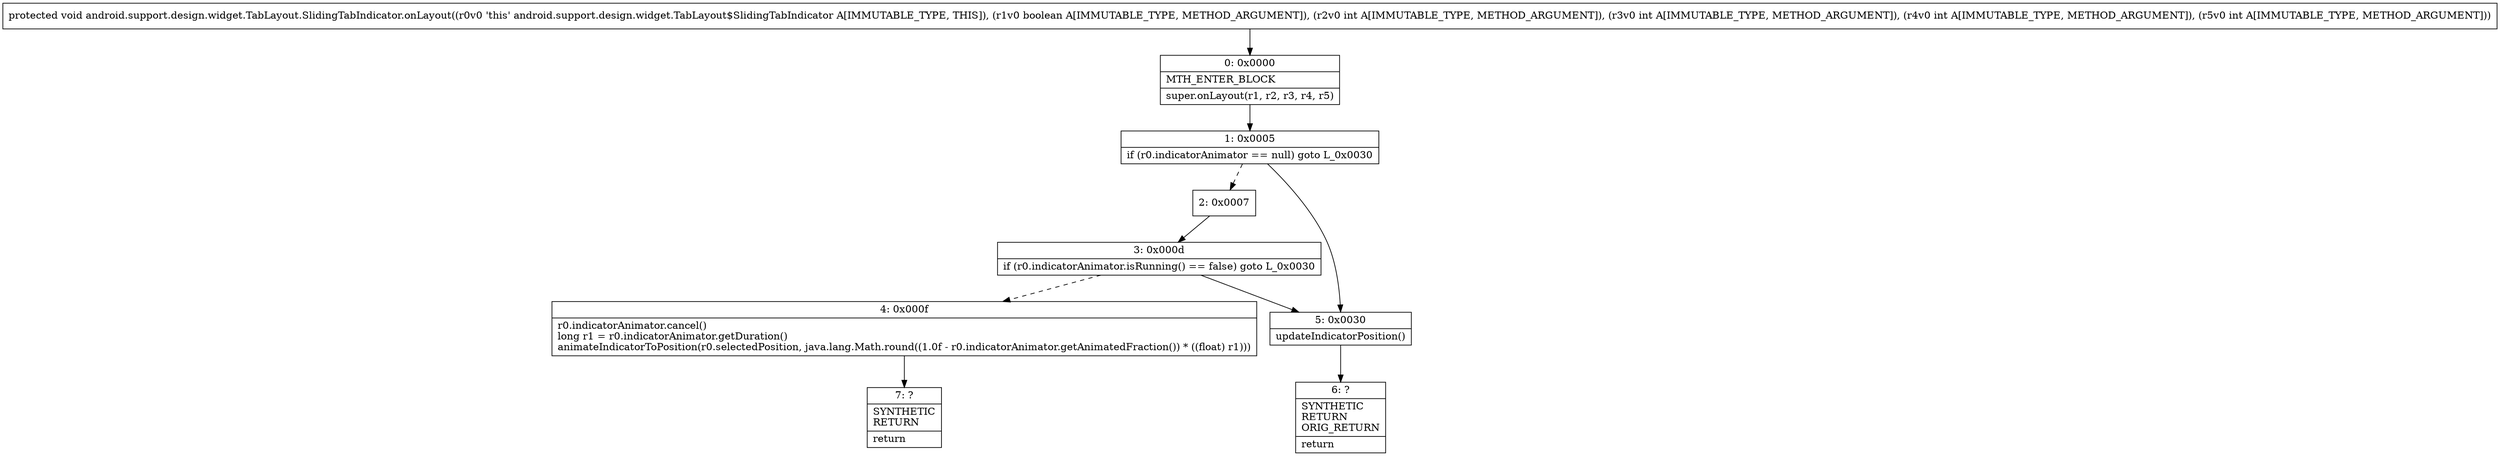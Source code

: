 digraph "CFG forandroid.support.design.widget.TabLayout.SlidingTabIndicator.onLayout(ZIIII)V" {
Node_0 [shape=record,label="{0\:\ 0x0000|MTH_ENTER_BLOCK\l|super.onLayout(r1, r2, r3, r4, r5)\l}"];
Node_1 [shape=record,label="{1\:\ 0x0005|if (r0.indicatorAnimator == null) goto L_0x0030\l}"];
Node_2 [shape=record,label="{2\:\ 0x0007}"];
Node_3 [shape=record,label="{3\:\ 0x000d|if (r0.indicatorAnimator.isRunning() == false) goto L_0x0030\l}"];
Node_4 [shape=record,label="{4\:\ 0x000f|r0.indicatorAnimator.cancel()\llong r1 = r0.indicatorAnimator.getDuration()\lanimateIndicatorToPosition(r0.selectedPosition, java.lang.Math.round((1.0f \- r0.indicatorAnimator.getAnimatedFraction()) * ((float) r1)))\l}"];
Node_5 [shape=record,label="{5\:\ 0x0030|updateIndicatorPosition()\l}"];
Node_6 [shape=record,label="{6\:\ ?|SYNTHETIC\lRETURN\lORIG_RETURN\l|return\l}"];
Node_7 [shape=record,label="{7\:\ ?|SYNTHETIC\lRETURN\l|return\l}"];
MethodNode[shape=record,label="{protected void android.support.design.widget.TabLayout.SlidingTabIndicator.onLayout((r0v0 'this' android.support.design.widget.TabLayout$SlidingTabIndicator A[IMMUTABLE_TYPE, THIS]), (r1v0 boolean A[IMMUTABLE_TYPE, METHOD_ARGUMENT]), (r2v0 int A[IMMUTABLE_TYPE, METHOD_ARGUMENT]), (r3v0 int A[IMMUTABLE_TYPE, METHOD_ARGUMENT]), (r4v0 int A[IMMUTABLE_TYPE, METHOD_ARGUMENT]), (r5v0 int A[IMMUTABLE_TYPE, METHOD_ARGUMENT])) }"];
MethodNode -> Node_0;
Node_0 -> Node_1;
Node_1 -> Node_2[style=dashed];
Node_1 -> Node_5;
Node_2 -> Node_3;
Node_3 -> Node_4[style=dashed];
Node_3 -> Node_5;
Node_4 -> Node_7;
Node_5 -> Node_6;
}

